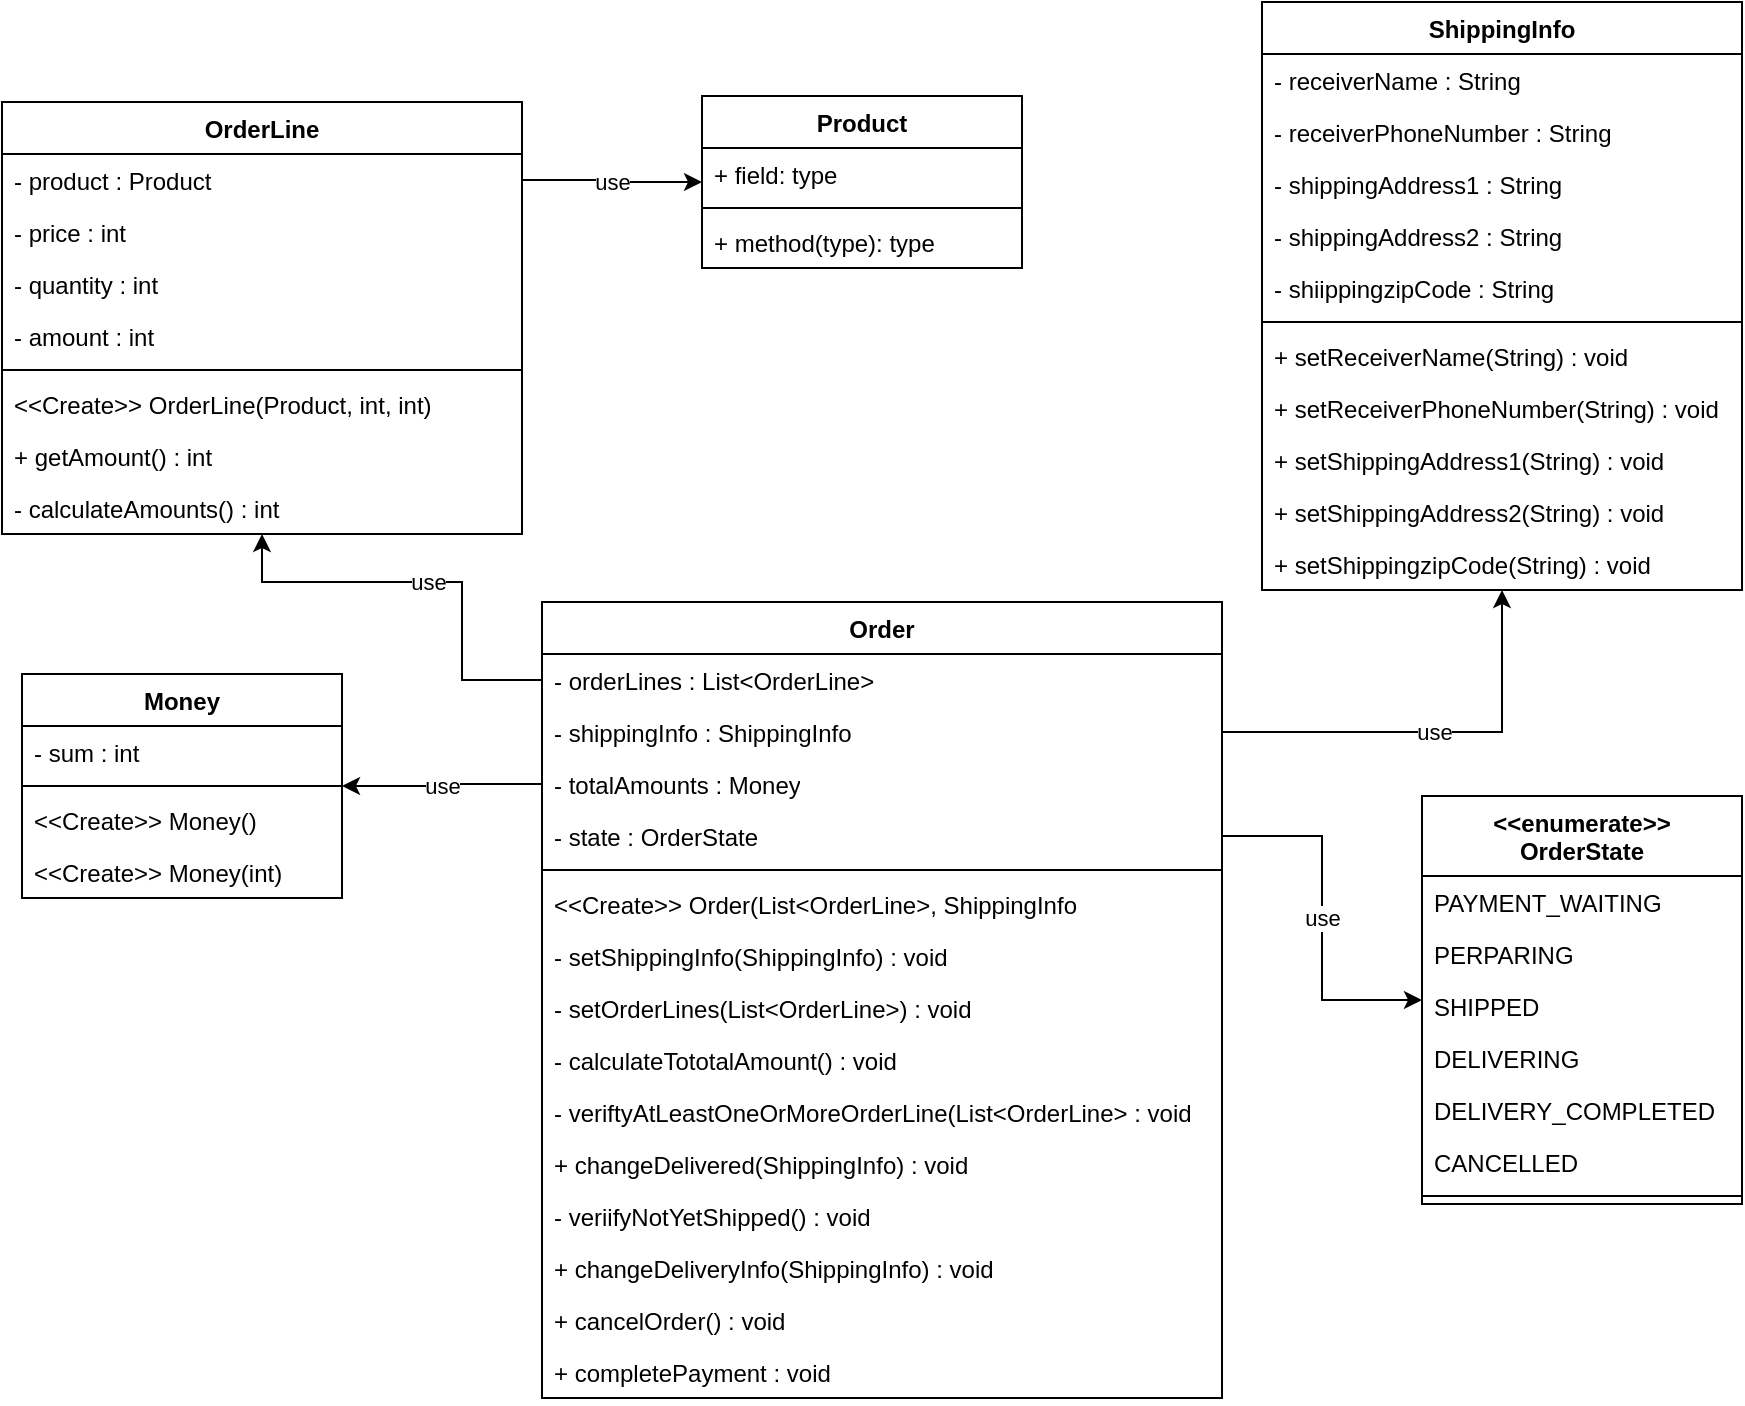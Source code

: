 <mxfile version="22.1.11" type="device">
  <diagram name="Page-1" id="q5yRi6V4Ivk06EliasUw">
    <mxGraphModel dx="2524" dy="738" grid="1" gridSize="10" guides="1" tooltips="1" connect="1" arrows="1" fold="1" page="1" pageScale="1" pageWidth="850" pageHeight="1100" math="0" shadow="0">
      <root>
        <mxCell id="0" />
        <mxCell id="1" parent="0" />
        <mxCell id="OImP1GudcBE1dEK2JdCo-59" value="use" style="edgeStyle=orthogonalEdgeStyle;rounded=0;orthogonalLoop=1;jettySize=auto;html=1;" edge="1" parent="1" source="OImP1GudcBE1dEK2JdCo-48" target="OImP1GudcBE1dEK2JdCo-9">
          <mxGeometry relative="1" as="geometry" />
        </mxCell>
        <mxCell id="OImP1GudcBE1dEK2JdCo-61" value="use" style="edgeStyle=orthogonalEdgeStyle;rounded=0;orthogonalLoop=1;jettySize=auto;html=1;" edge="1" parent="1" source="OImP1GudcBE1dEK2JdCo-46" target="OImP1GudcBE1dEK2JdCo-17">
          <mxGeometry relative="1" as="geometry">
            <Array as="points">
              <mxPoint x="700" y="405" />
            </Array>
          </mxGeometry>
        </mxCell>
        <mxCell id="OImP1GudcBE1dEK2JdCo-1" value="Order" style="swimlane;fontStyle=1;align=center;verticalAlign=top;childLayout=stackLayout;horizontal=1;startSize=26;horizontalStack=0;resizeParent=1;resizeParentMax=0;resizeLast=0;collapsible=1;marginBottom=0;whiteSpace=wrap;html=1;" vertex="1" parent="1">
          <mxGeometry x="220" y="340" width="340" height="398" as="geometry" />
        </mxCell>
        <mxCell id="OImP1GudcBE1dEK2JdCo-2" value="- orderLines : List&amp;lt;OrderLine&amp;gt;&amp;nbsp;" style="text;strokeColor=none;fillColor=none;align=left;verticalAlign=top;spacingLeft=4;spacingRight=4;overflow=hidden;rotatable=0;points=[[0,0.5],[1,0.5]];portConstraint=eastwest;whiteSpace=wrap;html=1;" vertex="1" parent="OImP1GudcBE1dEK2JdCo-1">
          <mxGeometry y="26" width="340" height="26" as="geometry" />
        </mxCell>
        <mxCell id="OImP1GudcBE1dEK2JdCo-46" value="- shippingInfo : ShippingInfo" style="text;strokeColor=none;fillColor=none;align=left;verticalAlign=top;spacingLeft=4;spacingRight=4;overflow=hidden;rotatable=0;points=[[0,0.5],[1,0.5]];portConstraint=eastwest;whiteSpace=wrap;html=1;" vertex="1" parent="OImP1GudcBE1dEK2JdCo-1">
          <mxGeometry y="52" width="340" height="26" as="geometry" />
        </mxCell>
        <mxCell id="OImP1GudcBE1dEK2JdCo-48" value="- totalAmounts : Money" style="text;strokeColor=none;fillColor=none;align=left;verticalAlign=top;spacingLeft=4;spacingRight=4;overflow=hidden;rotatable=0;points=[[0,0.5],[1,0.5]];portConstraint=eastwest;whiteSpace=wrap;html=1;" vertex="1" parent="OImP1GudcBE1dEK2JdCo-1">
          <mxGeometry y="78" width="340" height="26" as="geometry" />
        </mxCell>
        <mxCell id="OImP1GudcBE1dEK2JdCo-47" value="- state : OrderState" style="text;strokeColor=none;fillColor=none;align=left;verticalAlign=top;spacingLeft=4;spacingRight=4;overflow=hidden;rotatable=0;points=[[0,0.5],[1,0.5]];portConstraint=eastwest;whiteSpace=wrap;html=1;" vertex="1" parent="OImP1GudcBE1dEK2JdCo-1">
          <mxGeometry y="104" width="340" height="26" as="geometry" />
        </mxCell>
        <mxCell id="OImP1GudcBE1dEK2JdCo-3" value="" style="line;strokeWidth=1;fillColor=none;align=left;verticalAlign=middle;spacingTop=-1;spacingLeft=3;spacingRight=3;rotatable=0;labelPosition=right;points=[];portConstraint=eastwest;strokeColor=inherit;" vertex="1" parent="OImP1GudcBE1dEK2JdCo-1">
          <mxGeometry y="130" width="340" height="8" as="geometry" />
        </mxCell>
        <mxCell id="OImP1GudcBE1dEK2JdCo-49" value="&amp;lt;&amp;lt;Create&amp;gt;&amp;gt; Order(List&amp;lt;OrderLine&amp;gt;, ShippingInfo" style="text;strokeColor=none;fillColor=none;align=left;verticalAlign=top;spacingLeft=4;spacingRight=4;overflow=hidden;rotatable=0;points=[[0,0.5],[1,0.5]];portConstraint=eastwest;whiteSpace=wrap;html=1;" vertex="1" parent="OImP1GudcBE1dEK2JdCo-1">
          <mxGeometry y="138" width="340" height="26" as="geometry" />
        </mxCell>
        <mxCell id="OImP1GudcBE1dEK2JdCo-51" value="- setShippingInfo(ShippingInfo) : void" style="text;strokeColor=none;fillColor=none;align=left;verticalAlign=top;spacingLeft=4;spacingRight=4;overflow=hidden;rotatable=0;points=[[0,0.5],[1,0.5]];portConstraint=eastwest;whiteSpace=wrap;html=1;" vertex="1" parent="OImP1GudcBE1dEK2JdCo-1">
          <mxGeometry y="164" width="340" height="26" as="geometry" />
        </mxCell>
        <mxCell id="OImP1GudcBE1dEK2JdCo-53" value="- setOrderLines(List&amp;lt;OrderLine&amp;gt;) : void" style="text;strokeColor=none;fillColor=none;align=left;verticalAlign=top;spacingLeft=4;spacingRight=4;overflow=hidden;rotatable=0;points=[[0,0.5],[1,0.5]];portConstraint=eastwest;whiteSpace=wrap;html=1;" vertex="1" parent="OImP1GudcBE1dEK2JdCo-1">
          <mxGeometry y="190" width="340" height="26" as="geometry" />
        </mxCell>
        <mxCell id="OImP1GudcBE1dEK2JdCo-52" value="- calculateTototalAmount() : void" style="text;strokeColor=none;fillColor=none;align=left;verticalAlign=top;spacingLeft=4;spacingRight=4;overflow=hidden;rotatable=0;points=[[0,0.5],[1,0.5]];portConstraint=eastwest;whiteSpace=wrap;html=1;" vertex="1" parent="OImP1GudcBE1dEK2JdCo-1">
          <mxGeometry y="216" width="340" height="26" as="geometry" />
        </mxCell>
        <mxCell id="OImP1GudcBE1dEK2JdCo-50" value="- veriftyAtLeastOneOrMoreOrderLine(List&amp;lt;OrderLine&amp;gt; : void" style="text;strokeColor=none;fillColor=none;align=left;verticalAlign=top;spacingLeft=4;spacingRight=4;overflow=hidden;rotatable=0;points=[[0,0.5],[1,0.5]];portConstraint=eastwest;whiteSpace=wrap;html=1;" vertex="1" parent="OImP1GudcBE1dEK2JdCo-1">
          <mxGeometry y="242" width="340" height="26" as="geometry" />
        </mxCell>
        <mxCell id="OImP1GudcBE1dEK2JdCo-4" value="+ changeDelivered(ShippingInfo) : void" style="text;strokeColor=none;fillColor=none;align=left;verticalAlign=top;spacingLeft=4;spacingRight=4;overflow=hidden;rotatable=0;points=[[0,0.5],[1,0.5]];portConstraint=eastwest;whiteSpace=wrap;html=1;" vertex="1" parent="OImP1GudcBE1dEK2JdCo-1">
          <mxGeometry y="268" width="340" height="26" as="geometry" />
        </mxCell>
        <mxCell id="OImP1GudcBE1dEK2JdCo-54" value="- veriifyNotYetShipped() : void" style="text;strokeColor=none;fillColor=none;align=left;verticalAlign=top;spacingLeft=4;spacingRight=4;overflow=hidden;rotatable=0;points=[[0,0.5],[1,0.5]];portConstraint=eastwest;whiteSpace=wrap;html=1;" vertex="1" parent="OImP1GudcBE1dEK2JdCo-1">
          <mxGeometry y="294" width="340" height="26" as="geometry" />
        </mxCell>
        <mxCell id="OImP1GudcBE1dEK2JdCo-57" value="+ changeDeliveryInfo(ShippingInfo) : void" style="text;strokeColor=none;fillColor=none;align=left;verticalAlign=top;spacingLeft=4;spacingRight=4;overflow=hidden;rotatable=0;points=[[0,0.5],[1,0.5]];portConstraint=eastwest;whiteSpace=wrap;html=1;" vertex="1" parent="OImP1GudcBE1dEK2JdCo-1">
          <mxGeometry y="320" width="340" height="26" as="geometry" />
        </mxCell>
        <mxCell id="OImP1GudcBE1dEK2JdCo-56" value="+ cancelOrder() : void" style="text;strokeColor=none;fillColor=none;align=left;verticalAlign=top;spacingLeft=4;spacingRight=4;overflow=hidden;rotatable=0;points=[[0,0.5],[1,0.5]];portConstraint=eastwest;whiteSpace=wrap;html=1;" vertex="1" parent="OImP1GudcBE1dEK2JdCo-1">
          <mxGeometry y="346" width="340" height="26" as="geometry" />
        </mxCell>
        <mxCell id="OImP1GudcBE1dEK2JdCo-55" value="+ completePayment : void" style="text;strokeColor=none;fillColor=none;align=left;verticalAlign=top;spacingLeft=4;spacingRight=4;overflow=hidden;rotatable=0;points=[[0,0.5],[1,0.5]];portConstraint=eastwest;whiteSpace=wrap;html=1;" vertex="1" parent="OImP1GudcBE1dEK2JdCo-1">
          <mxGeometry y="372" width="340" height="26" as="geometry" />
        </mxCell>
        <mxCell id="OImP1GudcBE1dEK2JdCo-60" value="use" style="edgeStyle=orthogonalEdgeStyle;rounded=0;orthogonalLoop=1;jettySize=auto;html=1;" edge="1" parent="1" source="OImP1GudcBE1dEK2JdCo-6" target="OImP1GudcBE1dEK2JdCo-21">
          <mxGeometry relative="1" as="geometry" />
        </mxCell>
        <mxCell id="OImP1GudcBE1dEK2JdCo-5" value="OrderLine" style="swimlane;fontStyle=1;align=center;verticalAlign=top;childLayout=stackLayout;horizontal=1;startSize=26;horizontalStack=0;resizeParent=1;resizeParentMax=0;resizeLast=0;collapsible=1;marginBottom=0;whiteSpace=wrap;html=1;" vertex="1" parent="1">
          <mxGeometry x="-50" y="90" width="260" height="216" as="geometry" />
        </mxCell>
        <mxCell id="OImP1GudcBE1dEK2JdCo-6" value="- product : Product" style="text;strokeColor=none;fillColor=none;align=left;verticalAlign=top;spacingLeft=4;spacingRight=4;overflow=hidden;rotatable=0;points=[[0,0.5],[1,0.5]];portConstraint=eastwest;whiteSpace=wrap;html=1;" vertex="1" parent="OImP1GudcBE1dEK2JdCo-5">
          <mxGeometry y="26" width="260" height="26" as="geometry" />
        </mxCell>
        <mxCell id="OImP1GudcBE1dEK2JdCo-27" value="- price : int" style="text;strokeColor=none;fillColor=none;align=left;verticalAlign=top;spacingLeft=4;spacingRight=4;overflow=hidden;rotatable=0;points=[[0,0.5],[1,0.5]];portConstraint=eastwest;whiteSpace=wrap;html=1;" vertex="1" parent="OImP1GudcBE1dEK2JdCo-5">
          <mxGeometry y="52" width="260" height="26" as="geometry" />
        </mxCell>
        <mxCell id="OImP1GudcBE1dEK2JdCo-28" value="- quantity : int" style="text;strokeColor=none;fillColor=none;align=left;verticalAlign=top;spacingLeft=4;spacingRight=4;overflow=hidden;rotatable=0;points=[[0,0.5],[1,0.5]];portConstraint=eastwest;whiteSpace=wrap;html=1;" vertex="1" parent="OImP1GudcBE1dEK2JdCo-5">
          <mxGeometry y="78" width="260" height="26" as="geometry" />
        </mxCell>
        <mxCell id="OImP1GudcBE1dEK2JdCo-26" value="- amount : int" style="text;strokeColor=none;fillColor=none;align=left;verticalAlign=top;spacingLeft=4;spacingRight=4;overflow=hidden;rotatable=0;points=[[0,0.5],[1,0.5]];portConstraint=eastwest;whiteSpace=wrap;html=1;" vertex="1" parent="OImP1GudcBE1dEK2JdCo-5">
          <mxGeometry y="104" width="260" height="26" as="geometry" />
        </mxCell>
        <mxCell id="OImP1GudcBE1dEK2JdCo-7" value="" style="line;strokeWidth=1;fillColor=none;align=left;verticalAlign=middle;spacingTop=-1;spacingLeft=3;spacingRight=3;rotatable=0;labelPosition=right;points=[];portConstraint=eastwest;strokeColor=inherit;" vertex="1" parent="OImP1GudcBE1dEK2JdCo-5">
          <mxGeometry y="130" width="260" height="8" as="geometry" />
        </mxCell>
        <mxCell id="OImP1GudcBE1dEK2JdCo-8" value="&amp;lt;&amp;lt;Create&amp;gt;&amp;gt; OrderLine(Product, int, int)" style="text;strokeColor=none;fillColor=none;align=left;verticalAlign=top;spacingLeft=4;spacingRight=4;overflow=hidden;rotatable=0;points=[[0,0.5],[1,0.5]];portConstraint=eastwest;whiteSpace=wrap;html=1;" vertex="1" parent="OImP1GudcBE1dEK2JdCo-5">
          <mxGeometry y="138" width="260" height="26" as="geometry" />
        </mxCell>
        <mxCell id="OImP1GudcBE1dEK2JdCo-29" value="+ getAmount() : int" style="text;strokeColor=none;fillColor=none;align=left;verticalAlign=top;spacingLeft=4;spacingRight=4;overflow=hidden;rotatable=0;points=[[0,0.5],[1,0.5]];portConstraint=eastwest;whiteSpace=wrap;html=1;" vertex="1" parent="OImP1GudcBE1dEK2JdCo-5">
          <mxGeometry y="164" width="260" height="26" as="geometry" />
        </mxCell>
        <mxCell id="OImP1GudcBE1dEK2JdCo-30" value="- calculateAmounts() : int" style="text;strokeColor=none;fillColor=none;align=left;verticalAlign=top;spacingLeft=4;spacingRight=4;overflow=hidden;rotatable=0;points=[[0,0.5],[1,0.5]];portConstraint=eastwest;whiteSpace=wrap;html=1;" vertex="1" parent="OImP1GudcBE1dEK2JdCo-5">
          <mxGeometry y="190" width="260" height="26" as="geometry" />
        </mxCell>
        <mxCell id="OImP1GudcBE1dEK2JdCo-9" value="Money" style="swimlane;fontStyle=1;align=center;verticalAlign=top;childLayout=stackLayout;horizontal=1;startSize=26;horizontalStack=0;resizeParent=1;resizeParentMax=0;resizeLast=0;collapsible=1;marginBottom=0;whiteSpace=wrap;html=1;" vertex="1" parent="1">
          <mxGeometry x="-40" y="376" width="160" height="112" as="geometry" />
        </mxCell>
        <mxCell id="OImP1GudcBE1dEK2JdCo-10" value="- sum : int" style="text;strokeColor=none;fillColor=none;align=left;verticalAlign=top;spacingLeft=4;spacingRight=4;overflow=hidden;rotatable=0;points=[[0,0.5],[1,0.5]];portConstraint=eastwest;whiteSpace=wrap;html=1;" vertex="1" parent="OImP1GudcBE1dEK2JdCo-9">
          <mxGeometry y="26" width="160" height="26" as="geometry" />
        </mxCell>
        <mxCell id="OImP1GudcBE1dEK2JdCo-11" value="" style="line;strokeWidth=1;fillColor=none;align=left;verticalAlign=middle;spacingTop=-1;spacingLeft=3;spacingRight=3;rotatable=0;labelPosition=right;points=[];portConstraint=eastwest;strokeColor=inherit;" vertex="1" parent="OImP1GudcBE1dEK2JdCo-9">
          <mxGeometry y="52" width="160" height="8" as="geometry" />
        </mxCell>
        <mxCell id="OImP1GudcBE1dEK2JdCo-25" value="&amp;lt;&amp;lt;Create&amp;gt;&amp;gt; Money()" style="text;strokeColor=none;fillColor=none;align=left;verticalAlign=top;spacingLeft=4;spacingRight=4;overflow=hidden;rotatable=0;points=[[0,0.5],[1,0.5]];portConstraint=eastwest;whiteSpace=wrap;html=1;" vertex="1" parent="OImP1GudcBE1dEK2JdCo-9">
          <mxGeometry y="60" width="160" height="26" as="geometry" />
        </mxCell>
        <mxCell id="OImP1GudcBE1dEK2JdCo-12" value="&amp;lt;&amp;lt;Create&amp;gt;&amp;gt; Money(int)" style="text;strokeColor=none;fillColor=none;align=left;verticalAlign=top;spacingLeft=4;spacingRight=4;overflow=hidden;rotatable=0;points=[[0,0.5],[1,0.5]];portConstraint=eastwest;whiteSpace=wrap;html=1;" vertex="1" parent="OImP1GudcBE1dEK2JdCo-9">
          <mxGeometry y="86" width="160" height="26" as="geometry" />
        </mxCell>
        <mxCell id="OImP1GudcBE1dEK2JdCo-13" value="&amp;lt;&amp;lt;enumerate&amp;gt;&amp;gt; &lt;br&gt;OrderState" style="swimlane;fontStyle=1;align=center;verticalAlign=top;childLayout=stackLayout;horizontal=1;startSize=40;horizontalStack=0;resizeParent=1;resizeParentMax=0;resizeLast=0;collapsible=1;marginBottom=0;whiteSpace=wrap;html=1;" vertex="1" parent="1">
          <mxGeometry x="660" y="437" width="160" height="204" as="geometry" />
        </mxCell>
        <mxCell id="OImP1GudcBE1dEK2JdCo-31" value="PAYMENT_WAITING" style="text;strokeColor=none;fillColor=none;align=left;verticalAlign=top;spacingLeft=4;spacingRight=4;overflow=hidden;rotatable=0;points=[[0,0.5],[1,0.5]];portConstraint=eastwest;whiteSpace=wrap;html=1;" vertex="1" parent="OImP1GudcBE1dEK2JdCo-13">
          <mxGeometry y="40" width="160" height="26" as="geometry" />
        </mxCell>
        <mxCell id="OImP1GudcBE1dEK2JdCo-14" value="PERPARING" style="text;strokeColor=none;fillColor=none;align=left;verticalAlign=top;spacingLeft=4;spacingRight=4;overflow=hidden;rotatable=0;points=[[0,0.5],[1,0.5]];portConstraint=eastwest;whiteSpace=wrap;html=1;" vertex="1" parent="OImP1GudcBE1dEK2JdCo-13">
          <mxGeometry y="66" width="160" height="26" as="geometry" />
        </mxCell>
        <mxCell id="OImP1GudcBE1dEK2JdCo-34" value="SHIPPED" style="text;strokeColor=none;fillColor=none;align=left;verticalAlign=top;spacingLeft=4;spacingRight=4;overflow=hidden;rotatable=0;points=[[0,0.5],[1,0.5]];portConstraint=eastwest;whiteSpace=wrap;html=1;" vertex="1" parent="OImP1GudcBE1dEK2JdCo-13">
          <mxGeometry y="92" width="160" height="26" as="geometry" />
        </mxCell>
        <mxCell id="OImP1GudcBE1dEK2JdCo-35" value="DELIVERING" style="text;strokeColor=none;fillColor=none;align=left;verticalAlign=top;spacingLeft=4;spacingRight=4;overflow=hidden;rotatable=0;points=[[0,0.5],[1,0.5]];portConstraint=eastwest;whiteSpace=wrap;html=1;" vertex="1" parent="OImP1GudcBE1dEK2JdCo-13">
          <mxGeometry y="118" width="160" height="26" as="geometry" />
        </mxCell>
        <mxCell id="OImP1GudcBE1dEK2JdCo-32" value="DELIVERY_COMPLETED" style="text;strokeColor=none;fillColor=none;align=left;verticalAlign=top;spacingLeft=4;spacingRight=4;overflow=hidden;rotatable=0;points=[[0,0.5],[1,0.5]];portConstraint=eastwest;whiteSpace=wrap;html=1;" vertex="1" parent="OImP1GudcBE1dEK2JdCo-13">
          <mxGeometry y="144" width="160" height="26" as="geometry" />
        </mxCell>
        <mxCell id="OImP1GudcBE1dEK2JdCo-33" value="CANCELLED" style="text;strokeColor=none;fillColor=none;align=left;verticalAlign=top;spacingLeft=4;spacingRight=4;overflow=hidden;rotatable=0;points=[[0,0.5],[1,0.5]];portConstraint=eastwest;whiteSpace=wrap;html=1;" vertex="1" parent="OImP1GudcBE1dEK2JdCo-13">
          <mxGeometry y="170" width="160" height="26" as="geometry" />
        </mxCell>
        <mxCell id="OImP1GudcBE1dEK2JdCo-15" value="" style="line;strokeWidth=1;fillColor=none;align=left;verticalAlign=middle;spacingTop=-1;spacingLeft=3;spacingRight=3;rotatable=0;labelPosition=right;points=[];portConstraint=eastwest;strokeColor=inherit;" vertex="1" parent="OImP1GudcBE1dEK2JdCo-13">
          <mxGeometry y="196" width="160" height="8" as="geometry" />
        </mxCell>
        <mxCell id="OImP1GudcBE1dEK2JdCo-17" value="ShippingInfo" style="swimlane;fontStyle=1;align=center;verticalAlign=top;childLayout=stackLayout;horizontal=1;startSize=26;horizontalStack=0;resizeParent=1;resizeParentMax=0;resizeLast=0;collapsible=1;marginBottom=0;whiteSpace=wrap;html=1;" vertex="1" parent="1">
          <mxGeometry x="580" y="40" width="240" height="294" as="geometry" />
        </mxCell>
        <mxCell id="OImP1GudcBE1dEK2JdCo-18" value="- receiverName : String" style="text;strokeColor=none;fillColor=none;align=left;verticalAlign=top;spacingLeft=4;spacingRight=4;overflow=hidden;rotatable=0;points=[[0,0.5],[1,0.5]];portConstraint=eastwest;whiteSpace=wrap;html=1;" vertex="1" parent="OImP1GudcBE1dEK2JdCo-17">
          <mxGeometry y="26" width="240" height="26" as="geometry" />
        </mxCell>
        <mxCell id="OImP1GudcBE1dEK2JdCo-37" value="- receiverPhoneNumber : String" style="text;strokeColor=none;fillColor=none;align=left;verticalAlign=top;spacingLeft=4;spacingRight=4;overflow=hidden;rotatable=0;points=[[0,0.5],[1,0.5]];portConstraint=eastwest;whiteSpace=wrap;html=1;" vertex="1" parent="OImP1GudcBE1dEK2JdCo-17">
          <mxGeometry y="52" width="240" height="26" as="geometry" />
        </mxCell>
        <mxCell id="OImP1GudcBE1dEK2JdCo-39" value="- shippingAddress1 : String" style="text;strokeColor=none;fillColor=none;align=left;verticalAlign=top;spacingLeft=4;spacingRight=4;overflow=hidden;rotatable=0;points=[[0,0.5],[1,0.5]];portConstraint=eastwest;whiteSpace=wrap;html=1;" vertex="1" parent="OImP1GudcBE1dEK2JdCo-17">
          <mxGeometry y="78" width="240" height="26" as="geometry" />
        </mxCell>
        <mxCell id="OImP1GudcBE1dEK2JdCo-38" value="- shippingAddress2 : String" style="text;strokeColor=none;fillColor=none;align=left;verticalAlign=top;spacingLeft=4;spacingRight=4;overflow=hidden;rotatable=0;points=[[0,0.5],[1,0.5]];portConstraint=eastwest;whiteSpace=wrap;html=1;" vertex="1" parent="OImP1GudcBE1dEK2JdCo-17">
          <mxGeometry y="104" width="240" height="26" as="geometry" />
        </mxCell>
        <mxCell id="OImP1GudcBE1dEK2JdCo-36" value="- shiippingzipCode : String" style="text;strokeColor=none;fillColor=none;align=left;verticalAlign=top;spacingLeft=4;spacingRight=4;overflow=hidden;rotatable=0;points=[[0,0.5],[1,0.5]];portConstraint=eastwest;whiteSpace=wrap;html=1;" vertex="1" parent="OImP1GudcBE1dEK2JdCo-17">
          <mxGeometry y="130" width="240" height="26" as="geometry" />
        </mxCell>
        <mxCell id="OImP1GudcBE1dEK2JdCo-19" value="" style="line;strokeWidth=1;fillColor=none;align=left;verticalAlign=middle;spacingTop=-1;spacingLeft=3;spacingRight=3;rotatable=0;labelPosition=right;points=[];portConstraint=eastwest;strokeColor=inherit;" vertex="1" parent="OImP1GudcBE1dEK2JdCo-17">
          <mxGeometry y="156" width="240" height="8" as="geometry" />
        </mxCell>
        <mxCell id="OImP1GudcBE1dEK2JdCo-20" value="+ setReceiverName(String) : void" style="text;strokeColor=none;fillColor=none;align=left;verticalAlign=top;spacingLeft=4;spacingRight=4;overflow=hidden;rotatable=0;points=[[0,0.5],[1,0.5]];portConstraint=eastwest;whiteSpace=wrap;html=1;" vertex="1" parent="OImP1GudcBE1dEK2JdCo-17">
          <mxGeometry y="164" width="240" height="26" as="geometry" />
        </mxCell>
        <mxCell id="OImP1GudcBE1dEK2JdCo-41" value="+ setReceiverPhoneNumber(String) : void" style="text;strokeColor=none;fillColor=none;align=left;verticalAlign=top;spacingLeft=4;spacingRight=4;overflow=hidden;rotatable=0;points=[[0,0.5],[1,0.5]];portConstraint=eastwest;whiteSpace=wrap;html=1;" vertex="1" parent="OImP1GudcBE1dEK2JdCo-17">
          <mxGeometry y="190" width="240" height="26" as="geometry" />
        </mxCell>
        <mxCell id="OImP1GudcBE1dEK2JdCo-43" value="+ setShippingAddress1(String) : void" style="text;strokeColor=none;fillColor=none;align=left;verticalAlign=top;spacingLeft=4;spacingRight=4;overflow=hidden;rotatable=0;points=[[0,0.5],[1,0.5]];portConstraint=eastwest;whiteSpace=wrap;html=1;" vertex="1" parent="OImP1GudcBE1dEK2JdCo-17">
          <mxGeometry y="216" width="240" height="26" as="geometry" />
        </mxCell>
        <mxCell id="OImP1GudcBE1dEK2JdCo-42" value="+ setShippingAddress2(String) : void" style="text;strokeColor=none;fillColor=none;align=left;verticalAlign=top;spacingLeft=4;spacingRight=4;overflow=hidden;rotatable=0;points=[[0,0.5],[1,0.5]];portConstraint=eastwest;whiteSpace=wrap;html=1;" vertex="1" parent="OImP1GudcBE1dEK2JdCo-17">
          <mxGeometry y="242" width="240" height="26" as="geometry" />
        </mxCell>
        <mxCell id="OImP1GudcBE1dEK2JdCo-40" value="+ setShippingzipCode(String) : void" style="text;strokeColor=none;fillColor=none;align=left;verticalAlign=top;spacingLeft=4;spacingRight=4;overflow=hidden;rotatable=0;points=[[0,0.5],[1,0.5]];portConstraint=eastwest;whiteSpace=wrap;html=1;" vertex="1" parent="OImP1GudcBE1dEK2JdCo-17">
          <mxGeometry y="268" width="240" height="26" as="geometry" />
        </mxCell>
        <mxCell id="OImP1GudcBE1dEK2JdCo-21" value="Product" style="swimlane;fontStyle=1;align=center;verticalAlign=top;childLayout=stackLayout;horizontal=1;startSize=26;horizontalStack=0;resizeParent=1;resizeParentMax=0;resizeLast=0;collapsible=1;marginBottom=0;whiteSpace=wrap;html=1;" vertex="1" parent="1">
          <mxGeometry x="300" y="87" width="160" height="86" as="geometry" />
        </mxCell>
        <mxCell id="OImP1GudcBE1dEK2JdCo-22" value="+ field: type" style="text;strokeColor=none;fillColor=none;align=left;verticalAlign=top;spacingLeft=4;spacingRight=4;overflow=hidden;rotatable=0;points=[[0,0.5],[1,0.5]];portConstraint=eastwest;whiteSpace=wrap;html=1;" vertex="1" parent="OImP1GudcBE1dEK2JdCo-21">
          <mxGeometry y="26" width="160" height="26" as="geometry" />
        </mxCell>
        <mxCell id="OImP1GudcBE1dEK2JdCo-23" value="" style="line;strokeWidth=1;fillColor=none;align=left;verticalAlign=middle;spacingTop=-1;spacingLeft=3;spacingRight=3;rotatable=0;labelPosition=right;points=[];portConstraint=eastwest;strokeColor=inherit;" vertex="1" parent="OImP1GudcBE1dEK2JdCo-21">
          <mxGeometry y="52" width="160" height="8" as="geometry" />
        </mxCell>
        <mxCell id="OImP1GudcBE1dEK2JdCo-24" value="+ method(type): type" style="text;strokeColor=none;fillColor=none;align=left;verticalAlign=top;spacingLeft=4;spacingRight=4;overflow=hidden;rotatable=0;points=[[0,0.5],[1,0.5]];portConstraint=eastwest;whiteSpace=wrap;html=1;" vertex="1" parent="OImP1GudcBE1dEK2JdCo-21">
          <mxGeometry y="60" width="160" height="26" as="geometry" />
        </mxCell>
        <mxCell id="OImP1GudcBE1dEK2JdCo-58" value="use" style="edgeStyle=orthogonalEdgeStyle;rounded=0;orthogonalLoop=1;jettySize=auto;html=1;" edge="1" parent="1" source="OImP1GudcBE1dEK2JdCo-2" target="OImP1GudcBE1dEK2JdCo-5">
          <mxGeometry relative="1" as="geometry">
            <mxPoint x="190" y="370" as="sourcePoint" />
            <Array as="points">
              <mxPoint x="180" y="379" />
              <mxPoint x="180" y="330" />
              <mxPoint x="80" y="330" />
            </Array>
          </mxGeometry>
        </mxCell>
        <mxCell id="OImP1GudcBE1dEK2JdCo-62" value="use" style="edgeStyle=orthogonalEdgeStyle;rounded=0;orthogonalLoop=1;jettySize=auto;html=1;" edge="1" parent="1" source="OImP1GudcBE1dEK2JdCo-47" target="OImP1GudcBE1dEK2JdCo-13">
          <mxGeometry relative="1" as="geometry" />
        </mxCell>
      </root>
    </mxGraphModel>
  </diagram>
</mxfile>
